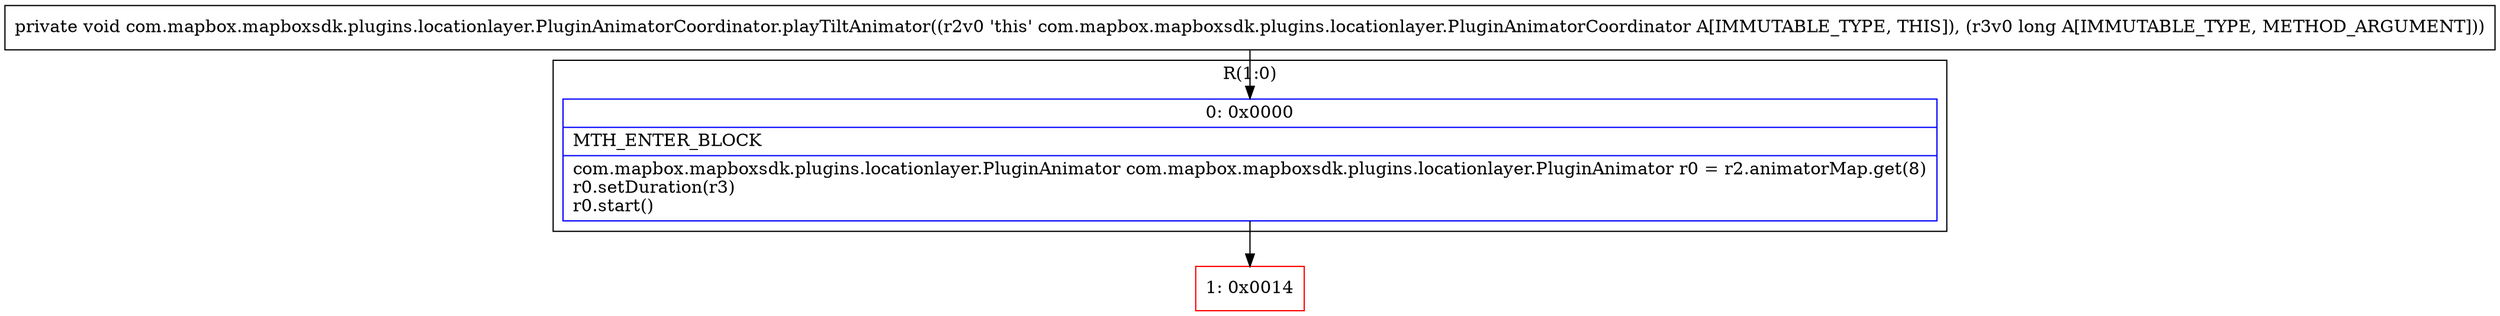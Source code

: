 digraph "CFG forcom.mapbox.mapboxsdk.plugins.locationlayer.PluginAnimatorCoordinator.playTiltAnimator(J)V" {
subgraph cluster_Region_765915968 {
label = "R(1:0)";
node [shape=record,color=blue];
Node_0 [shape=record,label="{0\:\ 0x0000|MTH_ENTER_BLOCK\l|com.mapbox.mapboxsdk.plugins.locationlayer.PluginAnimator com.mapbox.mapboxsdk.plugins.locationlayer.PluginAnimator r0 = r2.animatorMap.get(8)\lr0.setDuration(r3)\lr0.start()\l}"];
}
Node_1 [shape=record,color=red,label="{1\:\ 0x0014}"];
MethodNode[shape=record,label="{private void com.mapbox.mapboxsdk.plugins.locationlayer.PluginAnimatorCoordinator.playTiltAnimator((r2v0 'this' com.mapbox.mapboxsdk.plugins.locationlayer.PluginAnimatorCoordinator A[IMMUTABLE_TYPE, THIS]), (r3v0 long A[IMMUTABLE_TYPE, METHOD_ARGUMENT])) }"];
MethodNode -> Node_0;
Node_0 -> Node_1;
}

